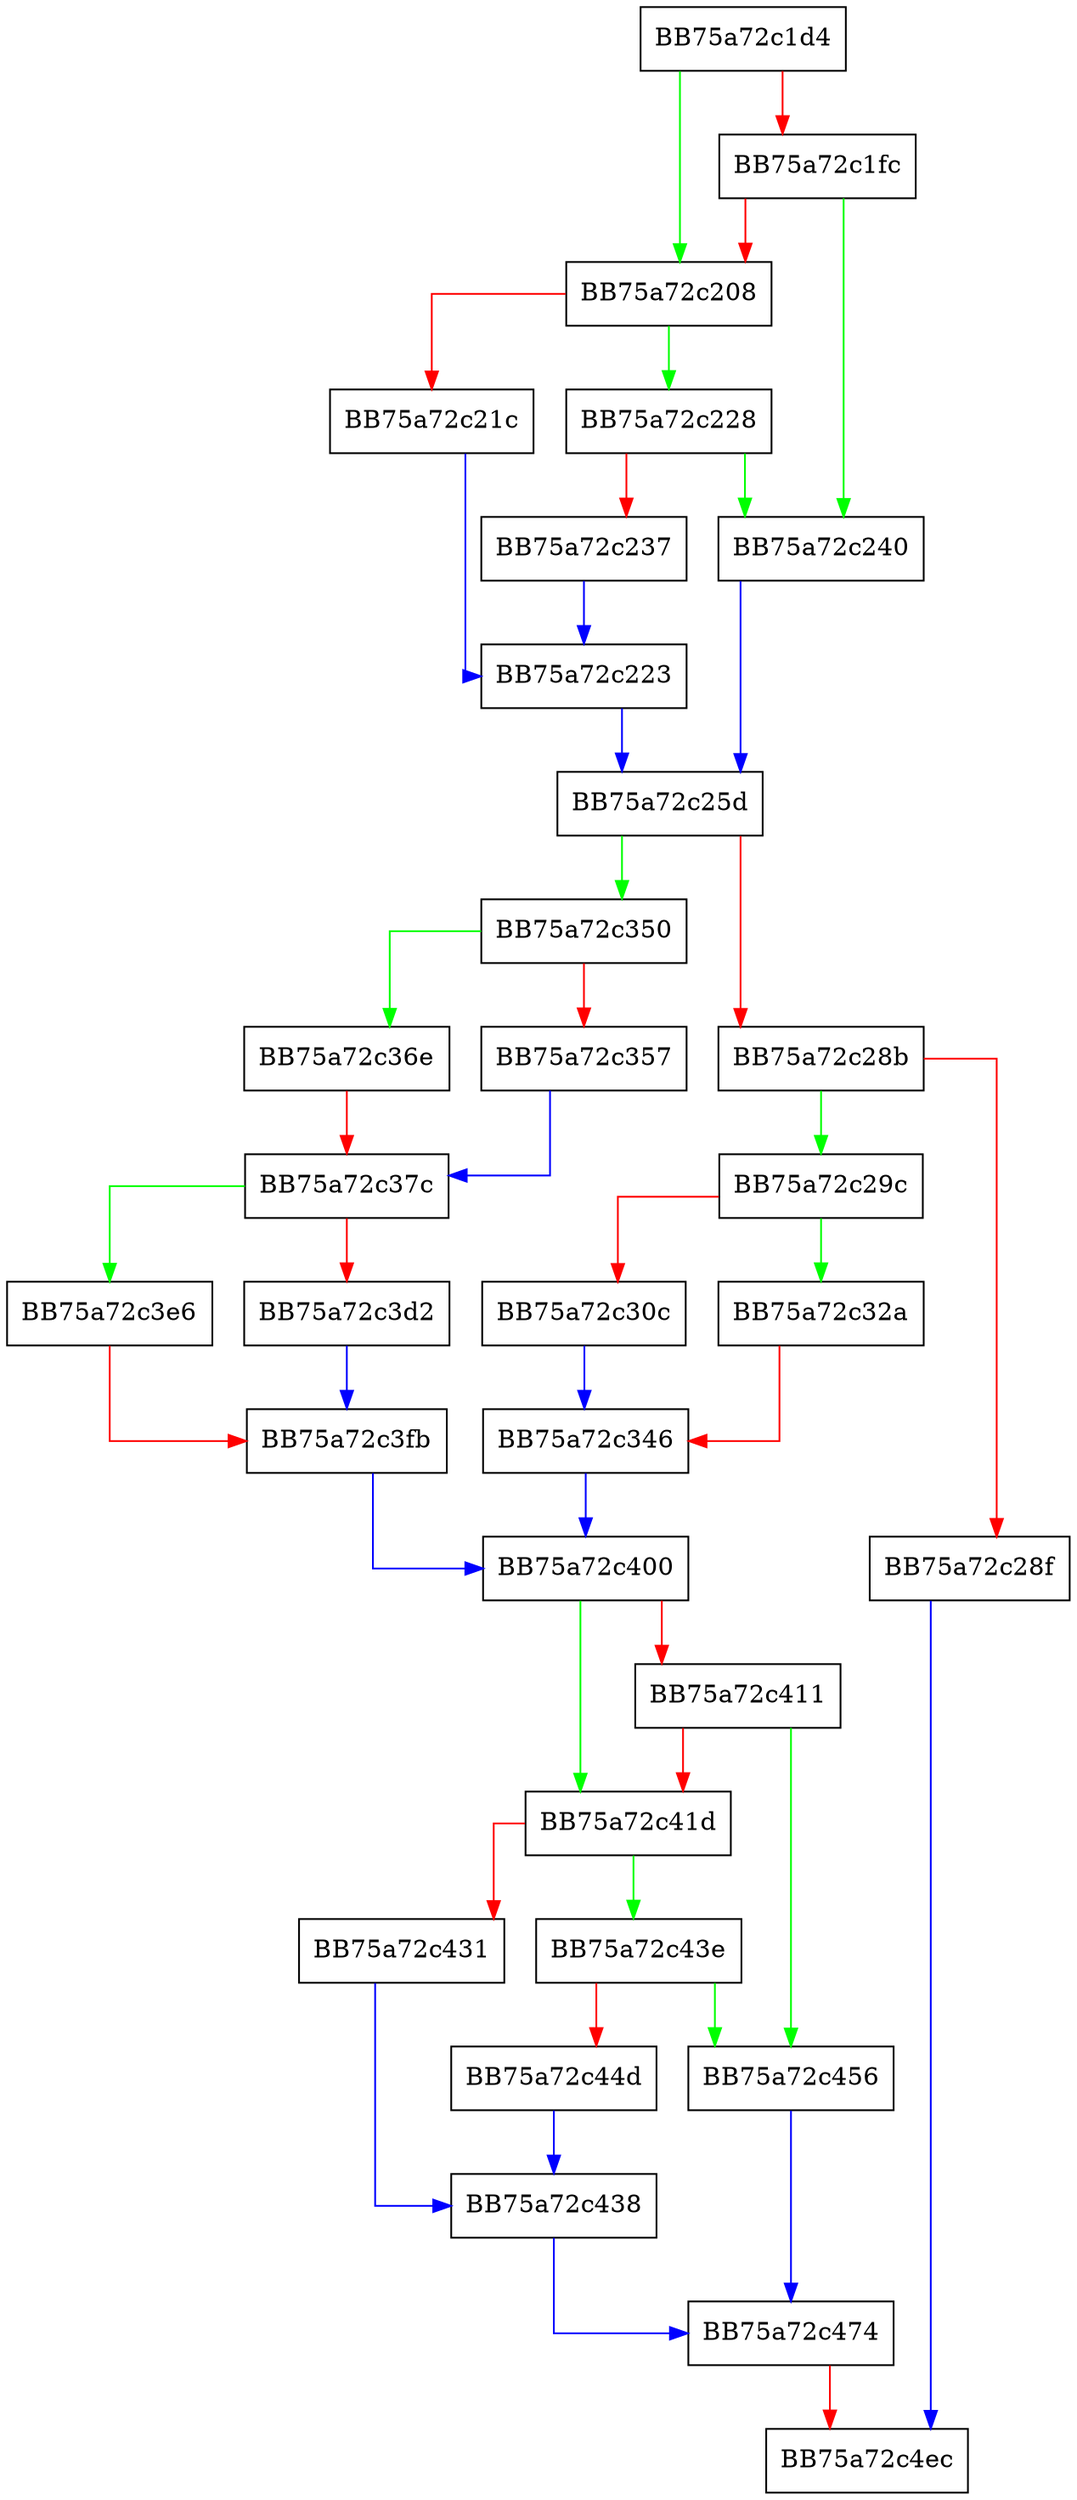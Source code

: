 digraph pinsr_pextr {
  node [shape="box"];
  graph [splines=ortho];
  BB75a72c1d4 -> BB75a72c208 [color="green"];
  BB75a72c1d4 -> BB75a72c1fc [color="red"];
  BB75a72c1fc -> BB75a72c240 [color="green"];
  BB75a72c1fc -> BB75a72c208 [color="red"];
  BB75a72c208 -> BB75a72c228 [color="green"];
  BB75a72c208 -> BB75a72c21c [color="red"];
  BB75a72c21c -> BB75a72c223 [color="blue"];
  BB75a72c223 -> BB75a72c25d [color="blue"];
  BB75a72c228 -> BB75a72c240 [color="green"];
  BB75a72c228 -> BB75a72c237 [color="red"];
  BB75a72c237 -> BB75a72c223 [color="blue"];
  BB75a72c240 -> BB75a72c25d [color="blue"];
  BB75a72c25d -> BB75a72c350 [color="green"];
  BB75a72c25d -> BB75a72c28b [color="red"];
  BB75a72c28b -> BB75a72c29c [color="green"];
  BB75a72c28b -> BB75a72c28f [color="red"];
  BB75a72c28f -> BB75a72c4ec [color="blue"];
  BB75a72c29c -> BB75a72c32a [color="green"];
  BB75a72c29c -> BB75a72c30c [color="red"];
  BB75a72c30c -> BB75a72c346 [color="blue"];
  BB75a72c32a -> BB75a72c346 [color="red"];
  BB75a72c346 -> BB75a72c400 [color="blue"];
  BB75a72c350 -> BB75a72c36e [color="green"];
  BB75a72c350 -> BB75a72c357 [color="red"];
  BB75a72c357 -> BB75a72c37c [color="blue"];
  BB75a72c36e -> BB75a72c37c [color="red"];
  BB75a72c37c -> BB75a72c3e6 [color="green"];
  BB75a72c37c -> BB75a72c3d2 [color="red"];
  BB75a72c3d2 -> BB75a72c3fb [color="blue"];
  BB75a72c3e6 -> BB75a72c3fb [color="red"];
  BB75a72c3fb -> BB75a72c400 [color="blue"];
  BB75a72c400 -> BB75a72c41d [color="green"];
  BB75a72c400 -> BB75a72c411 [color="red"];
  BB75a72c411 -> BB75a72c456 [color="green"];
  BB75a72c411 -> BB75a72c41d [color="red"];
  BB75a72c41d -> BB75a72c43e [color="green"];
  BB75a72c41d -> BB75a72c431 [color="red"];
  BB75a72c431 -> BB75a72c438 [color="blue"];
  BB75a72c438 -> BB75a72c474 [color="blue"];
  BB75a72c43e -> BB75a72c456 [color="green"];
  BB75a72c43e -> BB75a72c44d [color="red"];
  BB75a72c44d -> BB75a72c438 [color="blue"];
  BB75a72c456 -> BB75a72c474 [color="blue"];
  BB75a72c474 -> BB75a72c4ec [color="red"];
}